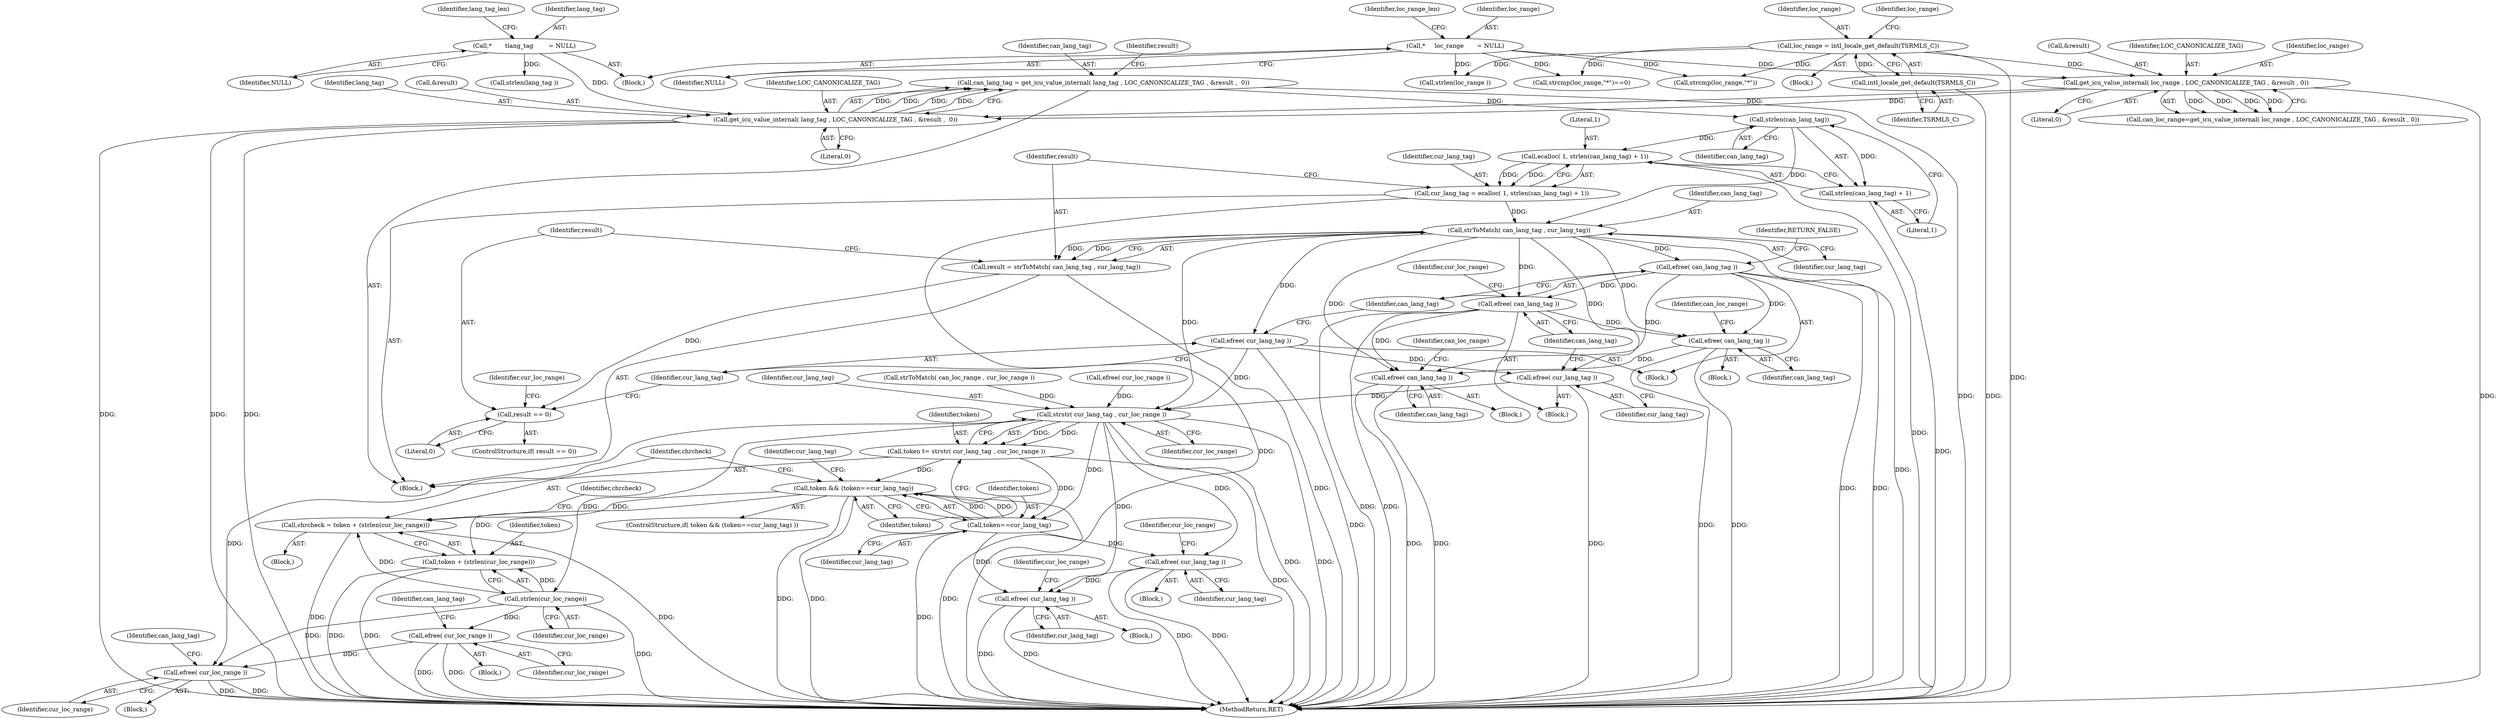digraph "0_php-src_97eff7eb57fc2320c267a949cffd622c38712484?w=1_10@pointer" {
"1000203" [label="(Call,can_lang_tag = get_icu_value_internal( lang_tag , LOC_CANONICALIZE_TAG , &result ,  0))"];
"1000205" [label="(Call,get_icu_value_internal( lang_tag , LOC_CANONICALIZE_TAG , &result ,  0))"];
"1000116" [label="(Call,*       \tlang_tag        = NULL)"];
"1000191" [label="(Call,get_icu_value_internal( loc_range , LOC_CANONICALIZE_TAG , &result , 0))"];
"1000124" [label="(Call,*     loc_range       = NULL)"];
"1000174" [label="(Call,loc_range = intl_locale_get_default(TSRMLS_C))"];
"1000176" [label="(Call,intl_locale_get_default(TSRMLS_C))"];
"1000222" [label="(Call,strlen(can_lang_tag))"];
"1000219" [label="(Call,ecalloc( 1, strlen(can_lang_tag) + 1))"];
"1000217" [label="(Call,cur_lang_tag = ecalloc( 1, strlen(can_lang_tag) + 1))"];
"1000227" [label="(Call,strToMatch( can_lang_tag , cur_lang_tag))"];
"1000225" [label="(Call,result = strToMatch( can_lang_tag , cur_lang_tag))"];
"1000231" [label="(Call,result == 0)"];
"1000235" [label="(Call,efree( cur_lang_tag ))"];
"1000258" [label="(Call,efree( cur_lang_tag ))"];
"1000269" [label="(Call,strstr( cur_lang_tag , cur_loc_range ))"];
"1000267" [label="(Call,token \t= strstr( cur_lang_tag , cur_loc_range ))"];
"1000273" [label="(Call,token && (token==cur_lang_tag))"];
"1000279" [label="(Call,chrcheck = token + (strlen(cur_loc_range)))"];
"1000281" [label="(Call,token + (strlen(cur_loc_range)))"];
"1000275" [label="(Call,token==cur_lang_tag)"];
"1000297" [label="(Call,efree( cur_lang_tag ))"];
"1000318" [label="(Call,efree( cur_lang_tag ))"];
"1000283" [label="(Call,strlen(cur_loc_range))"];
"1000302" [label="(Call,efree( cur_loc_range ))"];
"1000323" [label="(Call,efree( cur_loc_range ))"];
"1000237" [label="(Call,efree( can_lang_tag ))"];
"1000260" [label="(Call,efree( can_lang_tag ))"];
"1000307" [label="(Call,efree( can_lang_tag ))"];
"1000328" [label="(Call,efree( can_lang_tag ))"];
"1000221" [label="(Call,strlen(can_lang_tag) + 1)"];
"1000116" [label="(Call,*       \tlang_tag        = NULL)"];
"1000129" [label="(Identifier,loc_range_len)"];
"1000233" [label="(Literal,0)"];
"1000276" [label="(Identifier,token)"];
"1000118" [label="(Identifier,NULL)"];
"1000221" [label="(Call,strlen(can_lang_tag) + 1)"];
"1000204" [label="(Identifier,can_lang_tag)"];
"1000173" [label="(Block,)"];
"1000205" [label="(Call,get_icu_value_internal( lang_tag , LOC_CANONICALIZE_TAG , &result ,  0))"];
"1000269" [label="(Call,strstr( cur_lang_tag , cur_loc_range ))"];
"1000241" [label="(Identifier,cur_loc_range)"];
"1000280" [label="(Identifier,chrcheck)"];
"1000267" [label="(Call,token \t= strstr( cur_lang_tag , cur_loc_range ))"];
"1000321" [label="(Identifier,cur_loc_range)"];
"1000175" [label="(Identifier,loc_range)"];
"1000231" [label="(Call,result == 0)"];
"1000272" [label="(ControlStructure,if( token && (token==cur_lang_tag) ))"];
"1000301" [label="(Block,)"];
"1000219" [label="(Call,ecalloc( 1, strlen(can_lang_tag) + 1))"];
"1000236" [label="(Identifier,cur_lang_tag)"];
"1000431" [label="(MethodReturn,RET)"];
"1000259" [label="(Identifier,cur_lang_tag)"];
"1000230" [label="(ControlStructure,if( result == 0))"];
"1000273" [label="(Call,token && (token==cur_lang_tag))"];
"1000306" [label="(Block,)"];
"1000305" [label="(Identifier,can_lang_tag)"];
"1000310" [label="(Identifier,can_loc_range)"];
"1000274" [label="(Identifier,token)"];
"1000206" [label="(Identifier,lang_tag)"];
"1000324" [label="(Identifier,cur_loc_range)"];
"1000326" [label="(Identifier,can_lang_tag)"];
"1000281" [label="(Call,token + (strlen(cur_loc_range)))"];
"1000316" [label="(Identifier,cur_lang_tag)"];
"1000126" [label="(Identifier,NULL)"];
"1000189" [label="(Call,can_loc_range=get_icu_value_internal( loc_range , LOC_CANONICALIZE_TAG , &result , 0))"];
"1000279" [label="(Call,chrcheck = token + (strlen(cur_loc_range)))"];
"1000229" [label="(Identifier,cur_lang_tag)"];
"1000296" [label="(Block,)"];
"1000196" [label="(Literal,0)"];
"1000179" [label="(Call,strcmp(loc_range,\"*\")==0)"];
"1000213" [label="(Identifier,result)"];
"1000225" [label="(Call,result = strToMatch( can_lang_tag , cur_lang_tag))"];
"1000250" [label="(Call,strToMatch( can_loc_range , cur_loc_range ))"];
"1000318" [label="(Call,efree( cur_lang_tag ))"];
"1000298" [label="(Identifier,cur_lang_tag)"];
"1000218" [label="(Identifier,cur_lang_tag)"];
"1000208" [label="(Call,&result)"];
"1000282" [label="(Identifier,token)"];
"1000227" [label="(Call,strToMatch( can_lang_tag , cur_lang_tag))"];
"1000210" [label="(Literal,0)"];
"1000226" [label="(Identifier,result)"];
"1000302" [label="(Call,efree( cur_loc_range ))"];
"1000234" [label="(Block,)"];
"1000277" [label="(Identifier,cur_lang_tag)"];
"1000263" [label="(Identifier,cur_loc_range)"];
"1000271" [label="(Identifier,cur_loc_range)"];
"1000262" [label="(Call,efree( cur_loc_range ))"];
"1000220" [label="(Literal,1)"];
"1000224" [label="(Literal,1)"];
"1000188" [label="(Block,)"];
"1000270" [label="(Identifier,cur_lang_tag)"];
"1000319" [label="(Identifier,cur_lang_tag)"];
"1000228" [label="(Identifier,can_lang_tag)"];
"1000235" [label="(Call,efree( cur_lang_tag ))"];
"1000239" [label="(Identifier,RETURN_FALSE)"];
"1000176" [label="(Call,intl_locale_get_default(TSRMLS_C))"];
"1000121" [label="(Identifier,lang_tag_len)"];
"1000203" [label="(Call,can_lang_tag = get_icu_value_internal( lang_tag , LOC_CANONICALIZE_TAG , &result ,  0))"];
"1000180" [label="(Call,strcmp(loc_range,\"*\"))"];
"1000257" [label="(Block,)"];
"1000223" [label="(Identifier,can_lang_tag)"];
"1000125" [label="(Identifier,loc_range)"];
"1000207" [label="(Identifier,LOC_CANONICALIZE_TAG)"];
"1000177" [label="(Identifier,TSRMLS_C)"];
"1000331" [label="(Identifier,can_loc_range)"];
"1000191" [label="(Call,get_icu_value_internal( loc_range , LOC_CANONICALIZE_TAG , &result , 0))"];
"1000364" [label="(Call,strlen(loc_range ))"];
"1000275" [label="(Call,token==cur_lang_tag)"];
"1000283" [label="(Call,strlen(cur_loc_range))"];
"1000329" [label="(Identifier,can_lang_tag)"];
"1000289" [label="(Identifier,chrcheck)"];
"1000260" [label="(Call,efree( can_lang_tag ))"];
"1000181" [label="(Identifier,loc_range)"];
"1000268" [label="(Identifier,token)"];
"1000303" [label="(Identifier,cur_loc_range)"];
"1000258" [label="(Call,efree( cur_lang_tag ))"];
"1000307" [label="(Call,efree( can_lang_tag ))"];
"1000217" [label="(Call,cur_lang_tag = ecalloc( 1, strlen(can_lang_tag) + 1))"];
"1000278" [label="(Block,)"];
"1000322" [label="(Block,)"];
"1000194" [label="(Call,&result)"];
"1000327" [label="(Block,)"];
"1000284" [label="(Identifier,cur_loc_range)"];
"1000124" [label="(Call,*     loc_range       = NULL)"];
"1000193" [label="(Identifier,LOC_CANONICALIZE_TAG)"];
"1000174" [label="(Call,loc_range = intl_locale_get_default(TSRMLS_C))"];
"1000308" [label="(Identifier,can_lang_tag)"];
"1000114" [label="(Block,)"];
"1000343" [label="(Call,strlen(lang_tag ))"];
"1000222" [label="(Call,strlen(can_lang_tag))"];
"1000328" [label="(Call,efree( can_lang_tag ))"];
"1000323" [label="(Call,efree( cur_loc_range ))"];
"1000238" [label="(Identifier,can_lang_tag)"];
"1000317" [label="(Block,)"];
"1000192" [label="(Identifier,loc_range)"];
"1000261" [label="(Identifier,can_lang_tag)"];
"1000232" [label="(Identifier,result)"];
"1000237" [label="(Call,efree( can_lang_tag ))"];
"1000300" [label="(Identifier,cur_loc_range)"];
"1000297" [label="(Call,efree( cur_lang_tag ))"];
"1000117" [label="(Identifier,lang_tag)"];
"1000203" -> "1000188"  [label="AST: "];
"1000203" -> "1000205"  [label="CFG: "];
"1000204" -> "1000203"  [label="AST: "];
"1000205" -> "1000203"  [label="AST: "];
"1000213" -> "1000203"  [label="CFG: "];
"1000203" -> "1000431"  [label="DDG: "];
"1000205" -> "1000203"  [label="DDG: "];
"1000205" -> "1000203"  [label="DDG: "];
"1000205" -> "1000203"  [label="DDG: "];
"1000205" -> "1000203"  [label="DDG: "];
"1000203" -> "1000222"  [label="DDG: "];
"1000205" -> "1000210"  [label="CFG: "];
"1000206" -> "1000205"  [label="AST: "];
"1000207" -> "1000205"  [label="AST: "];
"1000208" -> "1000205"  [label="AST: "];
"1000210" -> "1000205"  [label="AST: "];
"1000205" -> "1000431"  [label="DDG: "];
"1000205" -> "1000431"  [label="DDG: "];
"1000205" -> "1000431"  [label="DDG: "];
"1000116" -> "1000205"  [label="DDG: "];
"1000191" -> "1000205"  [label="DDG: "];
"1000191" -> "1000205"  [label="DDG: "];
"1000116" -> "1000114"  [label="AST: "];
"1000116" -> "1000118"  [label="CFG: "];
"1000117" -> "1000116"  [label="AST: "];
"1000118" -> "1000116"  [label="AST: "];
"1000121" -> "1000116"  [label="CFG: "];
"1000116" -> "1000343"  [label="DDG: "];
"1000191" -> "1000189"  [label="AST: "];
"1000191" -> "1000196"  [label="CFG: "];
"1000192" -> "1000191"  [label="AST: "];
"1000193" -> "1000191"  [label="AST: "];
"1000194" -> "1000191"  [label="AST: "];
"1000196" -> "1000191"  [label="AST: "];
"1000189" -> "1000191"  [label="CFG: "];
"1000191" -> "1000431"  [label="DDG: "];
"1000191" -> "1000189"  [label="DDG: "];
"1000191" -> "1000189"  [label="DDG: "];
"1000191" -> "1000189"  [label="DDG: "];
"1000191" -> "1000189"  [label="DDG: "];
"1000124" -> "1000191"  [label="DDG: "];
"1000174" -> "1000191"  [label="DDG: "];
"1000124" -> "1000114"  [label="AST: "];
"1000124" -> "1000126"  [label="CFG: "];
"1000125" -> "1000124"  [label="AST: "];
"1000126" -> "1000124"  [label="AST: "];
"1000129" -> "1000124"  [label="CFG: "];
"1000124" -> "1000179"  [label="DDG: "];
"1000124" -> "1000180"  [label="DDG: "];
"1000124" -> "1000364"  [label="DDG: "];
"1000174" -> "1000173"  [label="AST: "];
"1000174" -> "1000176"  [label="CFG: "];
"1000175" -> "1000174"  [label="AST: "];
"1000176" -> "1000174"  [label="AST: "];
"1000181" -> "1000174"  [label="CFG: "];
"1000174" -> "1000431"  [label="DDG: "];
"1000176" -> "1000174"  [label="DDG: "];
"1000174" -> "1000179"  [label="DDG: "];
"1000174" -> "1000180"  [label="DDG: "];
"1000174" -> "1000364"  [label="DDG: "];
"1000176" -> "1000177"  [label="CFG: "];
"1000177" -> "1000176"  [label="AST: "];
"1000176" -> "1000431"  [label="DDG: "];
"1000222" -> "1000221"  [label="AST: "];
"1000222" -> "1000223"  [label="CFG: "];
"1000223" -> "1000222"  [label="AST: "];
"1000224" -> "1000222"  [label="CFG: "];
"1000222" -> "1000219"  [label="DDG: "];
"1000222" -> "1000221"  [label="DDG: "];
"1000222" -> "1000227"  [label="DDG: "];
"1000219" -> "1000217"  [label="AST: "];
"1000219" -> "1000221"  [label="CFG: "];
"1000220" -> "1000219"  [label="AST: "];
"1000221" -> "1000219"  [label="AST: "];
"1000217" -> "1000219"  [label="CFG: "];
"1000219" -> "1000431"  [label="DDG: "];
"1000219" -> "1000217"  [label="DDG: "];
"1000219" -> "1000217"  [label="DDG: "];
"1000217" -> "1000188"  [label="AST: "];
"1000218" -> "1000217"  [label="AST: "];
"1000226" -> "1000217"  [label="CFG: "];
"1000217" -> "1000431"  [label="DDG: "];
"1000217" -> "1000227"  [label="DDG: "];
"1000227" -> "1000225"  [label="AST: "];
"1000227" -> "1000229"  [label="CFG: "];
"1000228" -> "1000227"  [label="AST: "];
"1000229" -> "1000227"  [label="AST: "];
"1000225" -> "1000227"  [label="CFG: "];
"1000227" -> "1000431"  [label="DDG: "];
"1000227" -> "1000225"  [label="DDG: "];
"1000227" -> "1000225"  [label="DDG: "];
"1000227" -> "1000235"  [label="DDG: "];
"1000227" -> "1000237"  [label="DDG: "];
"1000227" -> "1000258"  [label="DDG: "];
"1000227" -> "1000260"  [label="DDG: "];
"1000227" -> "1000269"  [label="DDG: "];
"1000227" -> "1000307"  [label="DDG: "];
"1000227" -> "1000328"  [label="DDG: "];
"1000225" -> "1000188"  [label="AST: "];
"1000226" -> "1000225"  [label="AST: "];
"1000232" -> "1000225"  [label="CFG: "];
"1000225" -> "1000431"  [label="DDG: "];
"1000225" -> "1000231"  [label="DDG: "];
"1000231" -> "1000230"  [label="AST: "];
"1000231" -> "1000233"  [label="CFG: "];
"1000232" -> "1000231"  [label="AST: "];
"1000233" -> "1000231"  [label="AST: "];
"1000236" -> "1000231"  [label="CFG: "];
"1000241" -> "1000231"  [label="CFG: "];
"1000235" -> "1000234"  [label="AST: "];
"1000235" -> "1000236"  [label="CFG: "];
"1000236" -> "1000235"  [label="AST: "];
"1000238" -> "1000235"  [label="CFG: "];
"1000235" -> "1000431"  [label="DDG: "];
"1000235" -> "1000258"  [label="DDG: "];
"1000235" -> "1000269"  [label="DDG: "];
"1000258" -> "1000257"  [label="AST: "];
"1000258" -> "1000259"  [label="CFG: "];
"1000259" -> "1000258"  [label="AST: "];
"1000261" -> "1000258"  [label="CFG: "];
"1000258" -> "1000431"  [label="DDG: "];
"1000258" -> "1000269"  [label="DDG: "];
"1000269" -> "1000267"  [label="AST: "];
"1000269" -> "1000271"  [label="CFG: "];
"1000270" -> "1000269"  [label="AST: "];
"1000271" -> "1000269"  [label="AST: "];
"1000267" -> "1000269"  [label="CFG: "];
"1000269" -> "1000431"  [label="DDG: "];
"1000269" -> "1000431"  [label="DDG: "];
"1000269" -> "1000267"  [label="DDG: "];
"1000269" -> "1000267"  [label="DDG: "];
"1000250" -> "1000269"  [label="DDG: "];
"1000262" -> "1000269"  [label="DDG: "];
"1000269" -> "1000275"  [label="DDG: "];
"1000269" -> "1000283"  [label="DDG: "];
"1000269" -> "1000297"  [label="DDG: "];
"1000269" -> "1000318"  [label="DDG: "];
"1000269" -> "1000323"  [label="DDG: "];
"1000267" -> "1000188"  [label="AST: "];
"1000268" -> "1000267"  [label="AST: "];
"1000274" -> "1000267"  [label="CFG: "];
"1000267" -> "1000431"  [label="DDG: "];
"1000267" -> "1000273"  [label="DDG: "];
"1000267" -> "1000275"  [label="DDG: "];
"1000273" -> "1000272"  [label="AST: "];
"1000273" -> "1000274"  [label="CFG: "];
"1000273" -> "1000275"  [label="CFG: "];
"1000274" -> "1000273"  [label="AST: "];
"1000275" -> "1000273"  [label="AST: "];
"1000280" -> "1000273"  [label="CFG: "];
"1000316" -> "1000273"  [label="CFG: "];
"1000273" -> "1000431"  [label="DDG: "];
"1000273" -> "1000431"  [label="DDG: "];
"1000273" -> "1000431"  [label="DDG: "];
"1000275" -> "1000273"  [label="DDG: "];
"1000275" -> "1000273"  [label="DDG: "];
"1000273" -> "1000279"  [label="DDG: "];
"1000273" -> "1000281"  [label="DDG: "];
"1000279" -> "1000278"  [label="AST: "];
"1000279" -> "1000281"  [label="CFG: "];
"1000280" -> "1000279"  [label="AST: "];
"1000281" -> "1000279"  [label="AST: "];
"1000289" -> "1000279"  [label="CFG: "];
"1000279" -> "1000431"  [label="DDG: "];
"1000279" -> "1000431"  [label="DDG: "];
"1000283" -> "1000279"  [label="DDG: "];
"1000281" -> "1000283"  [label="CFG: "];
"1000282" -> "1000281"  [label="AST: "];
"1000283" -> "1000281"  [label="AST: "];
"1000281" -> "1000431"  [label="DDG: "];
"1000281" -> "1000431"  [label="DDG: "];
"1000283" -> "1000281"  [label="DDG: "];
"1000275" -> "1000277"  [label="CFG: "];
"1000276" -> "1000275"  [label="AST: "];
"1000277" -> "1000275"  [label="AST: "];
"1000275" -> "1000431"  [label="DDG: "];
"1000275" -> "1000297"  [label="DDG: "];
"1000275" -> "1000318"  [label="DDG: "];
"1000297" -> "1000296"  [label="AST: "];
"1000297" -> "1000298"  [label="CFG: "];
"1000298" -> "1000297"  [label="AST: "];
"1000300" -> "1000297"  [label="CFG: "];
"1000297" -> "1000431"  [label="DDG: "];
"1000297" -> "1000431"  [label="DDG: "];
"1000297" -> "1000318"  [label="DDG: "];
"1000318" -> "1000317"  [label="AST: "];
"1000318" -> "1000319"  [label="CFG: "];
"1000319" -> "1000318"  [label="AST: "];
"1000321" -> "1000318"  [label="CFG: "];
"1000318" -> "1000431"  [label="DDG: "];
"1000318" -> "1000431"  [label="DDG: "];
"1000283" -> "1000284"  [label="CFG: "];
"1000284" -> "1000283"  [label="AST: "];
"1000283" -> "1000431"  [label="DDG: "];
"1000283" -> "1000302"  [label="DDG: "];
"1000283" -> "1000323"  [label="DDG: "];
"1000302" -> "1000301"  [label="AST: "];
"1000302" -> "1000303"  [label="CFG: "];
"1000303" -> "1000302"  [label="AST: "];
"1000305" -> "1000302"  [label="CFG: "];
"1000302" -> "1000431"  [label="DDG: "];
"1000302" -> "1000431"  [label="DDG: "];
"1000302" -> "1000323"  [label="DDG: "];
"1000323" -> "1000322"  [label="AST: "];
"1000323" -> "1000324"  [label="CFG: "];
"1000324" -> "1000323"  [label="AST: "];
"1000326" -> "1000323"  [label="CFG: "];
"1000323" -> "1000431"  [label="DDG: "];
"1000323" -> "1000431"  [label="DDG: "];
"1000237" -> "1000234"  [label="AST: "];
"1000237" -> "1000238"  [label="CFG: "];
"1000238" -> "1000237"  [label="AST: "];
"1000239" -> "1000237"  [label="CFG: "];
"1000237" -> "1000431"  [label="DDG: "];
"1000237" -> "1000431"  [label="DDG: "];
"1000237" -> "1000260"  [label="DDG: "];
"1000237" -> "1000307"  [label="DDG: "];
"1000237" -> "1000328"  [label="DDG: "];
"1000260" -> "1000257"  [label="AST: "];
"1000260" -> "1000261"  [label="CFG: "];
"1000261" -> "1000260"  [label="AST: "];
"1000263" -> "1000260"  [label="CFG: "];
"1000260" -> "1000431"  [label="DDG: "];
"1000260" -> "1000431"  [label="DDG: "];
"1000260" -> "1000307"  [label="DDG: "];
"1000260" -> "1000328"  [label="DDG: "];
"1000307" -> "1000306"  [label="AST: "];
"1000307" -> "1000308"  [label="CFG: "];
"1000308" -> "1000307"  [label="AST: "];
"1000310" -> "1000307"  [label="CFG: "];
"1000307" -> "1000431"  [label="DDG: "];
"1000307" -> "1000431"  [label="DDG: "];
"1000307" -> "1000328"  [label="DDG: "];
"1000328" -> "1000327"  [label="AST: "];
"1000328" -> "1000329"  [label="CFG: "];
"1000329" -> "1000328"  [label="AST: "];
"1000331" -> "1000328"  [label="CFG: "];
"1000328" -> "1000431"  [label="DDG: "];
"1000328" -> "1000431"  [label="DDG: "];
"1000221" -> "1000224"  [label="CFG: "];
"1000224" -> "1000221"  [label="AST: "];
"1000221" -> "1000431"  [label="DDG: "];
}
